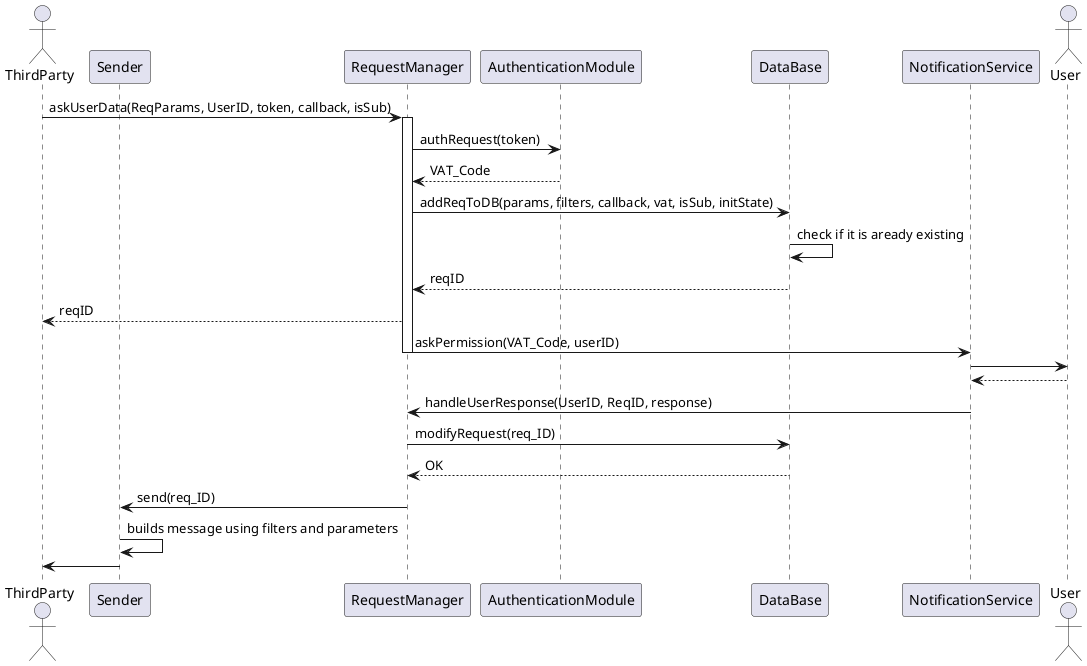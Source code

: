 @startuml
actor ThirdParty as TP
participant Sender as SND
participant RequestManager as REQ
participant AuthenticationModule as AUTH
participant DataBase as DB
participant NotificationService as NOT
actor User

TP -> REQ : askUserData(ReqParams, UserID, token, callback, isSub)
activate REQ
REQ -> AUTH: authRequest(token)
AUTH --> REQ: VAT_Code
REQ -> DB : addReqToDB(params, filters, callback, vat, isSub, initState)
DB -> DB: check if it is aready existing
DB --> REQ : reqID
REQ --> TP : reqID
REQ -> NOT : askPermission(VAT_Code, userID)
deactivate REQ
NOT -> User
User --> NOT
NOT -> REQ : handleUserResponse(UserID, ReqID, response)
REQ -> DB : modifyRequest(req_ID)
DB --> REQ : OK
REQ -> SND : send(req_ID)
SND -> SND : builds message using filters and parameters
SND -> TP
@enduml